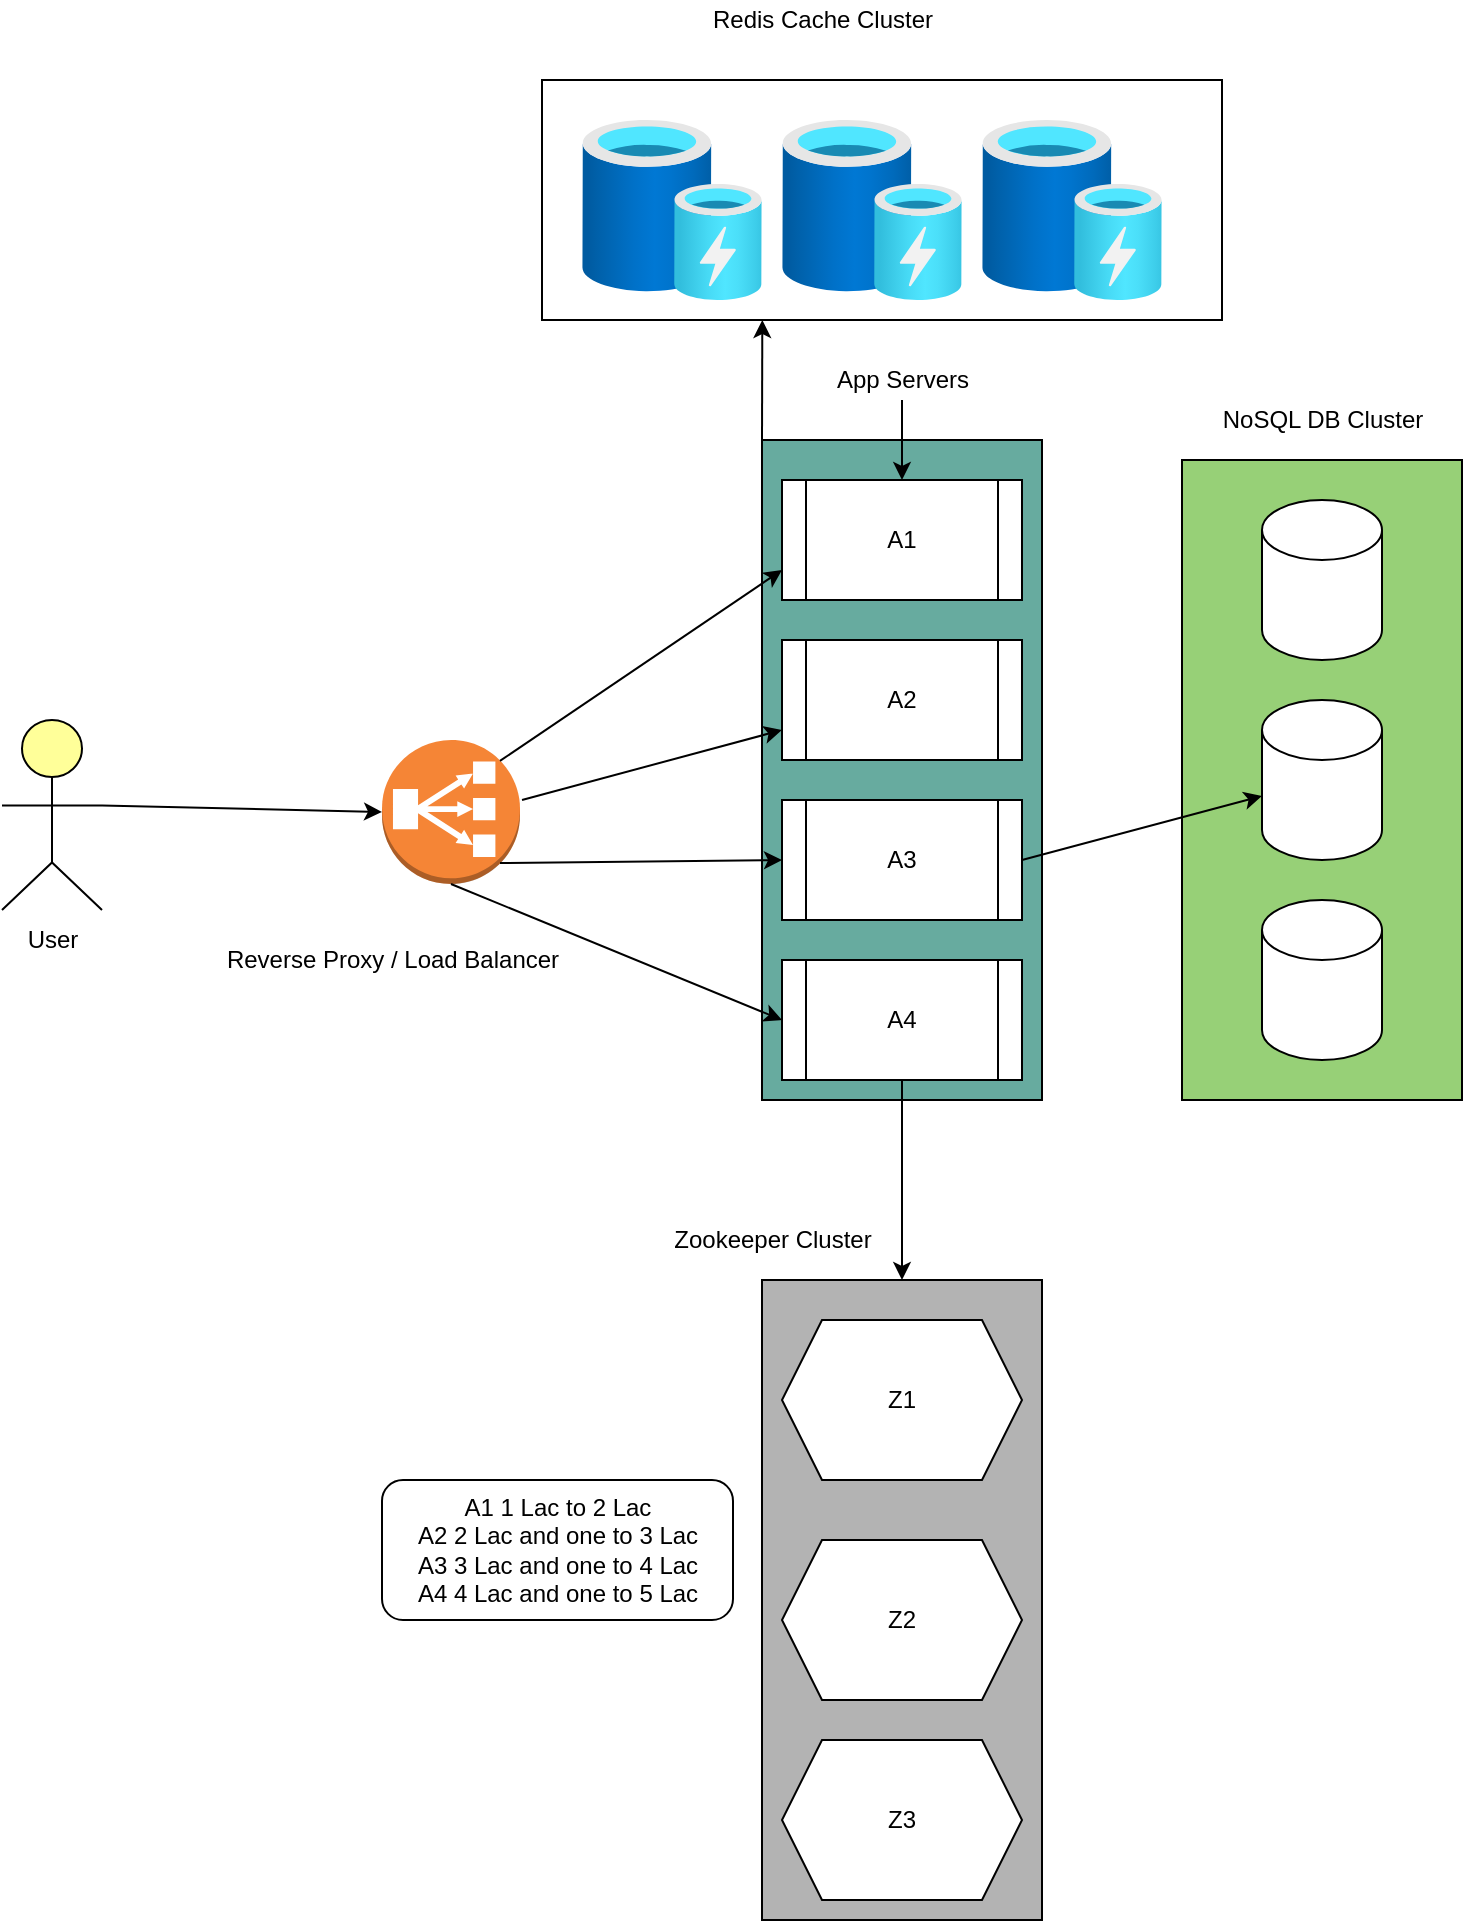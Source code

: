 <mxfile version="14.6.9" type="device"><diagram id="agOZT0zprLdVjU-QywkI" name="Page-1"><mxGraphModel dx="1422" dy="1894" grid="1" gridSize="10" guides="1" tooltips="1" connect="1" arrows="1" fold="1" page="1" pageScale="1" pageWidth="850" pageHeight="1100" math="0" shadow="0"><root><mxCell id="0"/><mxCell id="1" parent="0"/><mxCell id="W2-VIM2SFglTUmfdAMCp-40" value="A1 1 Lac to 2 Lac&lt;br&gt;A2 2 Lac and one to 3 Lac&lt;br&gt;A3 3 Lac and one to 4 Lac&lt;br&gt;A4 4 Lac and one to 5 Lac" style="rounded=1;whiteSpace=wrap;html=1;" vertex="1" parent="1"><mxGeometry x="300" y="660" width="175.5" height="70" as="geometry"/></mxCell><mxCell id="W2-VIM2SFglTUmfdAMCp-36" value="" style="rounded=0;whiteSpace=wrap;html=1;" vertex="1" parent="1"><mxGeometry x="380" y="-40" width="340" height="120" as="geometry"/></mxCell><mxCell id="W2-VIM2SFglTUmfdAMCp-27" value="" style="rounded=0;whiteSpace=wrap;html=1;fillColor=#97D077;" vertex="1" parent="1"><mxGeometry x="700" y="150" width="140" height="320" as="geometry"/></mxCell><mxCell id="W2-VIM2SFglTUmfdAMCp-26" value="" style="rounded=0;whiteSpace=wrap;html=1;fillColor=#67AB9F;" vertex="1" parent="1"><mxGeometry x="490" y="140" width="140" height="330" as="geometry"/></mxCell><mxCell id="W2-VIM2SFglTUmfdAMCp-25" value="" style="rounded=0;whiteSpace=wrap;html=1;fillColor=#B3B3B3;" vertex="1" parent="1"><mxGeometry x="490" y="560" width="140" height="320" as="geometry"/></mxCell><mxCell id="W2-VIM2SFglTUmfdAMCp-1" value="" style="html=1;outlineConnect=0;whiteSpace=wrap;fillColor=#ffff99;verticalLabelPosition=bottom;verticalAlign=top;align=center;shape=mxgraph.archimate3.actor;" vertex="1" parent="1"><mxGeometry x="110" y="280" width="50" height="95" as="geometry"/></mxCell><mxCell id="W2-VIM2SFglTUmfdAMCp-2" value="" style="outlineConnect=0;dashed=0;verticalLabelPosition=bottom;verticalAlign=top;align=center;html=1;shape=mxgraph.aws3.classic_load_balancer;fillColor=#F58536;gradientColor=none;" vertex="1" parent="1"><mxGeometry x="300" y="290" width="69" height="72" as="geometry"/></mxCell><mxCell id="W2-VIM2SFglTUmfdAMCp-3" value="A1" style="shape=process;whiteSpace=wrap;html=1;backgroundOutline=1;" vertex="1" parent="1"><mxGeometry x="500" y="160" width="120" height="60" as="geometry"/></mxCell><mxCell id="W2-VIM2SFglTUmfdAMCp-4" value="A2" style="shape=process;whiteSpace=wrap;html=1;backgroundOutline=1;" vertex="1" parent="1"><mxGeometry x="500" y="240" width="120" height="60" as="geometry"/></mxCell><mxCell id="W2-VIM2SFglTUmfdAMCp-5" value="A3" style="shape=process;whiteSpace=wrap;html=1;backgroundOutline=1;" vertex="1" parent="1"><mxGeometry x="500" y="320" width="120" height="60" as="geometry"/></mxCell><mxCell id="W2-VIM2SFglTUmfdAMCp-30" style="edgeStyle=orthogonalEdgeStyle;rounded=0;orthogonalLoop=1;jettySize=auto;html=1;entryX=0.5;entryY=0;entryDx=0;entryDy=0;" edge="1" parent="1" source="W2-VIM2SFglTUmfdAMCp-6" target="W2-VIM2SFglTUmfdAMCp-25"><mxGeometry relative="1" as="geometry"/></mxCell><mxCell id="W2-VIM2SFglTUmfdAMCp-6" value="A4" style="shape=process;whiteSpace=wrap;html=1;backgroundOutline=1;" vertex="1" parent="1"><mxGeometry x="500" y="400" width="120" height="60" as="geometry"/></mxCell><mxCell id="W2-VIM2SFglTUmfdAMCp-7" value="" style="endArrow=classic;html=1;exitX=0.855;exitY=0.145;exitDx=0;exitDy=0;exitPerimeter=0;entryX=0;entryY=0.75;entryDx=0;entryDy=0;" edge="1" parent="1" source="W2-VIM2SFglTUmfdAMCp-2" target="W2-VIM2SFglTUmfdAMCp-3"><mxGeometry width="50" height="50" relative="1" as="geometry"><mxPoint x="360" y="320" as="sourcePoint"/><mxPoint x="410" y="270" as="targetPoint"/></mxGeometry></mxCell><mxCell id="W2-VIM2SFglTUmfdAMCp-8" value="User" style="text;html=1;align=center;verticalAlign=middle;resizable=0;points=[];autosize=1;strokeColor=none;" vertex="1" parent="1"><mxGeometry x="115" y="380" width="40" height="20" as="geometry"/></mxCell><mxCell id="W2-VIM2SFglTUmfdAMCp-9" value="" style="endArrow=classic;html=1;entryX=0;entryY=0.75;entryDx=0;entryDy=0;" edge="1" parent="1" target="W2-VIM2SFglTUmfdAMCp-4"><mxGeometry width="50" height="50" relative="1" as="geometry"><mxPoint x="370" y="320" as="sourcePoint"/><mxPoint x="420" y="310" as="targetPoint"/></mxGeometry></mxCell><mxCell id="W2-VIM2SFglTUmfdAMCp-10" value="" style="endArrow=classic;html=1;exitX=0.855;exitY=0.855;exitDx=0;exitDy=0;exitPerimeter=0;entryX=0;entryY=0.5;entryDx=0;entryDy=0;" edge="1" parent="1" source="W2-VIM2SFglTUmfdAMCp-2" target="W2-VIM2SFglTUmfdAMCp-5"><mxGeometry width="50" height="50" relative="1" as="geometry"><mxPoint x="360" y="380" as="sourcePoint"/><mxPoint x="410" y="330" as="targetPoint"/></mxGeometry></mxCell><mxCell id="W2-VIM2SFglTUmfdAMCp-11" value="" style="endArrow=classic;html=1;exitX=0.5;exitY=1;exitDx=0;exitDy=0;exitPerimeter=0;entryX=0;entryY=0.5;entryDx=0;entryDy=0;" edge="1" parent="1" source="W2-VIM2SFglTUmfdAMCp-2" target="W2-VIM2SFglTUmfdAMCp-6"><mxGeometry width="50" height="50" relative="1" as="geometry"><mxPoint x="330" y="400" as="sourcePoint"/><mxPoint x="380" y="350" as="targetPoint"/></mxGeometry></mxCell><mxCell id="W2-VIM2SFglTUmfdAMCp-12" value="Reverse Proxy / Load Balancer" style="text;html=1;align=center;verticalAlign=middle;resizable=0;points=[];autosize=1;strokeColor=none;" vertex="1" parent="1"><mxGeometry x="215" y="390" width="180" height="20" as="geometry"/></mxCell><mxCell id="W2-VIM2SFglTUmfdAMCp-41" value="" style="edgeStyle=orthogonalEdgeStyle;rounded=0;orthogonalLoop=1;jettySize=auto;html=1;" edge="1" parent="1" source="W2-VIM2SFglTUmfdAMCp-13" target="W2-VIM2SFglTUmfdAMCp-3"><mxGeometry relative="1" as="geometry"/></mxCell><mxCell id="W2-VIM2SFglTUmfdAMCp-13" value="App Servers" style="text;html=1;align=center;verticalAlign=middle;resizable=0;points=[];autosize=1;strokeColor=none;" vertex="1" parent="1"><mxGeometry x="520" y="100" width="80" height="20" as="geometry"/></mxCell><mxCell id="W2-VIM2SFglTUmfdAMCp-14" value="Z1" style="shape=hexagon;perimeter=hexagonPerimeter2;whiteSpace=wrap;html=1;fixedSize=1;" vertex="1" parent="1"><mxGeometry x="500" y="580" width="120" height="80" as="geometry"/></mxCell><mxCell id="W2-VIM2SFglTUmfdAMCp-15" value="Z2" style="shape=hexagon;perimeter=hexagonPerimeter2;whiteSpace=wrap;html=1;fixedSize=1;" vertex="1" parent="1"><mxGeometry x="500" y="690" width="120" height="80" as="geometry"/></mxCell><mxCell id="W2-VIM2SFglTUmfdAMCp-16" value="Z3" style="shape=hexagon;perimeter=hexagonPerimeter2;whiteSpace=wrap;html=1;fixedSize=1;" vertex="1" parent="1"><mxGeometry x="500" y="790" width="120" height="80" as="geometry"/></mxCell><mxCell id="W2-VIM2SFglTUmfdAMCp-20" value="" style="endArrow=classic;html=1;exitX=1;exitY=0.5;exitDx=0;exitDy=0;" edge="1" parent="1" source="W2-VIM2SFglTUmfdAMCp-5" target="W2-VIM2SFglTUmfdAMCp-23"><mxGeometry width="50" height="50" relative="1" as="geometry"><mxPoint x="630" y="280" as="sourcePoint"/><mxPoint x="680" y="324.615" as="targetPoint"/></mxGeometry></mxCell><mxCell id="W2-VIM2SFglTUmfdAMCp-22" value="" style="shape=cylinder3;whiteSpace=wrap;html=1;boundedLbl=1;backgroundOutline=1;size=15;" vertex="1" parent="1"><mxGeometry x="740" y="170" width="60" height="80" as="geometry"/></mxCell><mxCell id="W2-VIM2SFglTUmfdAMCp-23" value="" style="shape=cylinder3;whiteSpace=wrap;html=1;boundedLbl=1;backgroundOutline=1;size=15;" vertex="1" parent="1"><mxGeometry x="740" y="270" width="60" height="80" as="geometry"/></mxCell><mxCell id="W2-VIM2SFglTUmfdAMCp-24" value="" style="shape=cylinder3;whiteSpace=wrap;html=1;boundedLbl=1;backgroundOutline=1;size=15;" vertex="1" parent="1"><mxGeometry x="740" y="370" width="60" height="80" as="geometry"/></mxCell><mxCell id="W2-VIM2SFglTUmfdAMCp-28" value="Zookeeper Cluster" style="text;html=1;align=center;verticalAlign=middle;resizable=0;points=[];autosize=1;strokeColor=none;" vertex="1" parent="1"><mxGeometry x="440" y="530" width="110" height="20" as="geometry"/></mxCell><mxCell id="W2-VIM2SFglTUmfdAMCp-31" value="" style="endArrow=classic;html=1;exitX=1;exitY=0.45;exitDx=0;exitDy=0;exitPerimeter=0;entryX=0;entryY=0.5;entryDx=0;entryDy=0;entryPerimeter=0;" edge="1" parent="1" source="W2-VIM2SFglTUmfdAMCp-1" target="W2-VIM2SFglTUmfdAMCp-2"><mxGeometry width="50" height="50" relative="1" as="geometry"><mxPoint x="150" y="360" as="sourcePoint"/><mxPoint x="200" y="310" as="targetPoint"/></mxGeometry></mxCell><mxCell id="W2-VIM2SFglTUmfdAMCp-32" value="NoSQL DB Cluster" style="text;html=1;align=center;verticalAlign=middle;resizable=0;points=[];autosize=1;strokeColor=none;" vertex="1" parent="1"><mxGeometry x="710" y="120" width="120" height="20" as="geometry"/></mxCell><mxCell id="W2-VIM2SFglTUmfdAMCp-33" value="" style="aspect=fixed;html=1;points=[];align=center;image;fontSize=12;image=img/lib/azure2/general/Cache.svg;" vertex="1" parent="1"><mxGeometry x="400" y="-20" width="90" height="90" as="geometry"/></mxCell><mxCell id="W2-VIM2SFglTUmfdAMCp-34" value="" style="aspect=fixed;html=1;points=[];align=center;image;fontSize=12;image=img/lib/azure2/general/Cache.svg;" vertex="1" parent="1"><mxGeometry x="500" y="-20" width="90" height="90" as="geometry"/></mxCell><mxCell id="W2-VIM2SFglTUmfdAMCp-35" value="" style="aspect=fixed;html=1;points=[];align=center;image;fontSize=12;image=img/lib/azure2/general/Cache.svg;" vertex="1" parent="1"><mxGeometry x="600" y="-20" width="90" height="90" as="geometry"/></mxCell><mxCell id="W2-VIM2SFglTUmfdAMCp-37" value="Redis Cache Cluster" style="text;html=1;align=center;verticalAlign=middle;resizable=0;points=[];autosize=1;strokeColor=none;" vertex="1" parent="1"><mxGeometry x="455" y="-80" width="130" height="20" as="geometry"/></mxCell><mxCell id="W2-VIM2SFglTUmfdAMCp-38" value="" style="endArrow=classic;html=1;exitX=0;exitY=0;exitDx=0;exitDy=0;entryX=0.324;entryY=1;entryDx=0;entryDy=0;entryPerimeter=0;" edge="1" parent="1" source="W2-VIM2SFglTUmfdAMCp-26" target="W2-VIM2SFglTUmfdAMCp-36"><mxGeometry width="50" height="50" relative="1" as="geometry"><mxPoint x="490" y="170" as="sourcePoint"/><mxPoint x="540" y="120" as="targetPoint"/></mxGeometry></mxCell></root></mxGraphModel></diagram></mxfile>